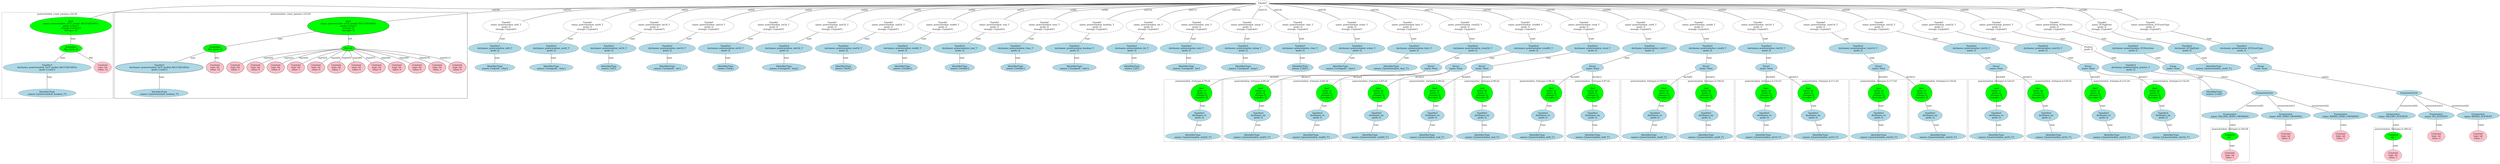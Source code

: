 strict graph "" {
	graph [bb="0,0,13454,1070.9"];
	node [label="\N"];
	subgraph cluster56 {
		graph [bb="6219,144.56,6527,552.63",
			label="powerwindow_rtwtypes.h:79:24",
			lheight=0.21,
			lp="6373,541.13",
			lwidth=2.44,
			style=dashed
		];
		58	[fillcolor=lightblue,
			height=0.74639,
			label="IdentifierType
names: ['powerwindow_real32_T']",
			pos="6373,179.43",
			style="filled,dashed",
			width=4.0462];
		57	[fillcolor=lightblue,
			height=1.041,
			label="TypeDecl
declname: re
quals: []",
			pos="6406,315.78",
			style="filled,dashed",
			width=1.7088];
		57 -- 58	[label=type,
			lp="6405,252.8",
			pos="6397.1,278.42 6391.5,255.73 6384.5,227.05 6379.4,206.59"];
		56	[fillcolor=green,
			height=1.6303,
			label="Decl
name: re
quals: []
storage: []
funcspec: []",
			pos="6418,462.94",
			style="filled,dashed",
			width=1.591];
		56 -- 57	[label=type,
			lp="6424,378.75",
			pos="6413.2,404.15 6411.8,387.07 6410.3,368.85 6409,353.5"];
	}
	subgraph cluster59 {
		graph [bb="6535,144.56,6843,552.63",
			label="powerwindow_rtwtypes.h:80:24",
			lheight=0.21,
			lp="6689,541.13",
			lwidth=2.44,
			style=dashed
		];
		61	[fillcolor=lightblue,
			height=0.74639,
			label="IdentifierType
names: ['powerwindow_real32_T']",
			pos="6689,179.43",
			style="filled,dashed",
			width=4.0462];
		60	[fillcolor=lightblue,
			height=1.041,
			label="TypeDecl
declname: im
quals: []",
			pos="6722,315.78",
			style="filled,dashed",
			width=1.8071];
		60 -- 61	[label=type,
			lp="6721,252.8",
			pos="6713.1,278.42 6707.5,255.73 6700.5,227.05 6695.4,206.59"];
		59	[fillcolor=green,
			height=1.6303,
			label="Decl
name: im
quals: []
storage: []
funcspec: []",
			pos="6734,462.94",
			style="filled,dashed",
			width=1.591];
		59 -- 60	[label=type,
			lp="6740,378.75",
			pos="6729.2,404.15 6727.8,387.07 6726.3,368.85 6725,353.5"];
	}
	subgraph cluster65 {
		graph [bb="6851,144.56,7159,552.63",
			label="powerwindow_rtwtypes.h:84:24",
			lheight=0.21,
			lp="7005,541.13",
			lwidth=2.44,
			style=dashed
		];
		67	[fillcolor=lightblue,
			height=0.74639,
			label="IdentifierType
names: ['powerwindow_real64_T']",
			pos="7005,179.43",
			style="filled,dashed",
			width=4.0462];
		66	[fillcolor=lightblue,
			height=1.041,
			label="TypeDecl
declname: re
quals: []",
			pos="7038,315.78",
			style="filled,dashed",
			width=1.7088];
		66 -- 67	[label=type,
			lp="7037,252.8",
			pos="7029.1,278.42 7023.5,255.73 7016.5,227.05 7011.4,206.59"];
		65	[fillcolor=green,
			height=1.6303,
			label="Decl
name: re
quals: []
storage: []
funcspec: []",
			pos="7088,462.94",
			style="filled,dashed",
			width=1.591];
		65 -- 66	[label=type,
			lp="7074,378.75",
			pos="7069.2,407.48 7062.9,389.13 7056,369.14 7050.3,352.61"];
	}
	subgraph cluster68 {
		graph [bb="7167,144.56,7475,552.63",
			label="powerwindow_rtwtypes.h:85:24",
			lheight=0.21,
			lp="7321,541.13",
			lwidth=2.44,
			style=dashed
		];
		70	[fillcolor=lightblue,
			height=0.74639,
			label="IdentifierType
names: ['powerwindow_real64_T']",
			pos="7321,179.43",
			style="filled,dashed",
			width=4.0462];
		69	[fillcolor=lightblue,
			height=1.041,
			label="TypeDecl
declname: im
quals: []",
			pos="7354,315.78",
			style="filled,dashed",
			width=1.8071];
		69 -- 70	[label=type,
			lp="7353,252.8",
			pos="7345.1,278.42 7339.5,255.73 7332.5,227.05 7327.4,206.59"];
		68	[fillcolor=green,
			height=1.6303,
			label="Decl
name: im
quals: []
storage: []
funcspec: []",
			pos="7404,462.94",
			style="filled,dashed",
			width=1.591];
		68 -- 69	[label=type,
			lp="7390,378.75",
			pos="7385.2,407.48 7378.9,389.13 7372,369.14 7366.3,352.61"];
	}
	subgraph cluster74 {
		graph [bb="7483,144.56,7771,552.63",
			label="powerwindow_rtwtypes.h:89:22",
			lheight=0.21,
			lp="7627,541.13",
			lwidth=2.44,
			style=dashed
		];
		76	[fillcolor=lightblue,
			height=0.74639,
			label="IdentifierType
names: ['powerwindow_real_T']",
			pos="7627,179.43",
			style="filled,dashed",
			width=3.7712];
		75	[fillcolor=lightblue,
			height=1.041,
			label="TypeDecl
declname: re
quals: []",
			pos="7657,315.78",
			style="filled,dashed",
			width=1.7088];
		75 -- 76	[label=type,
			lp="7657,252.8",
			pos="7648.9,278.42 7643.8,255.73 7637.4,227.05 7632.8,206.59"];
		74	[fillcolor=green,
			height=1.6303,
			label="Decl
name: re
quals: []
storage: []
funcspec: []",
			pos="7701,462.94",
			style="filled,dashed",
			width=1.591];
		74 -- 75	[label=type,
			lp="7690,378.75",
			pos="7684.2,406.65 7678.8,388.7 7672.9,369.25 7668,353.06"];
	}
	subgraph cluster77 {
		graph [bb="7779,144.56,8067,552.63",
			label="powerwindow_rtwtypes.h:90:22",
			lheight=0.21,
			lp="7923,541.13",
			lwidth=2.44,
			style=dashed
		];
		79	[fillcolor=lightblue,
			height=0.74639,
			label="IdentifierType
names: ['powerwindow_real_T']",
			pos="7923,179.43",
			style="filled,dashed",
			width=3.7712];
		78	[fillcolor=lightblue,
			height=1.041,
			label="TypeDecl
declname: im
quals: []",
			pos="7923,315.78",
			style="filled,dashed",
			width=1.8071];
		78 -- 79	[label=type,
			lp="7935,252.8",
			pos="7923,278.07 7923,255.38 7923,226.81 7923,206.45"];
		77	[fillcolor=green,
			height=1.6303,
			label="Decl
name: im
quals: []
storage: []
funcspec: []",
			pos="7923,462.94",
			style="filled,dashed",
			width=1.591];
		77 -- 78	[label=type,
			lp="7935,378.75",
			pos="7923,404.15 7923,387.07 7923,368.85 7923,353.5"];
	}
	subgraph cluster83 {
		graph [bb="8075,144.56,8363,552.63",
			label="powerwindow_rtwtypes.h:96:22",
			lheight=0.21,
			lp="8219,541.13",
			lwidth=2.44,
			style=dashed
		];
		85	[fillcolor=lightblue,
			height=0.74639,
			label="IdentifierType
names: ['powerwindow_int8_T']",
			pos="8219,179.43",
			style="filled,dashed",
			width=3.7909];
		84	[fillcolor=lightblue,
			height=1.041,
			label="TypeDecl
declname: re
quals: []",
			pos="8249,315.78",
			style="filled,dashed",
			width=1.7088];
		84 -- 85	[label=type,
			lp="8249,252.8",
			pos="8240.9,278.42 8235.8,255.73 8229.4,227.05 8224.8,206.59"];
		83	[fillcolor=green,
			height=1.6303,
			label="Decl
name: re
quals: []
storage: []
funcspec: []",
			pos="8293,462.94",
			style="filled,dashed",
			width=1.591];
		83 -- 84	[label=type,
			lp="8282,378.75",
			pos="8276.2,406.65 8270.8,388.7 8264.9,369.25 8260,353.06"];
	}
	subgraph cluster86 {
		graph [bb="8371,144.56,8659,552.63",
			label="powerwindow_rtwtypes.h:97:22",
			lheight=0.21,
			lp="8515,541.13",
			lwidth=2.44,
			style=dashed
		];
		88	[fillcolor=lightblue,
			height=0.74639,
			label="IdentifierType
names: ['powerwindow_int8_T']",
			pos="8515,179.43",
			style="filled,dashed",
			width=3.7909];
		87	[fillcolor=lightblue,
			height=1.041,
			label="TypeDecl
declname: im
quals: []",
			pos="8515,315.78",
			style="filled,dashed",
			width=1.8071];
		87 -- 88	[label=type,
			lp="8527,252.8",
			pos="8515,278.07 8515,255.38 8515,226.81 8515,206.45"];
		86	[fillcolor=green,
			height=1.6303,
			label="Decl
name: im
quals: []
storage: []
funcspec: []",
			pos="8515,462.94",
			style="filled,dashed",
			width=1.591];
		86 -- 87	[label=type,
			lp="8527,378.75",
			pos="8515,404.15 8515,387.07 8515,368.85 8515,353.5"];
	}
	subgraph cluster92 {
		graph [bb="8667,144.56,8965,552.63",
			label="powerwindow_rtwtypes.h:103:23",
			lheight=0.21,
			lp="8816,541.13",
			lwidth=2.54,
			style=dashed
		];
		94	[fillcolor=lightblue,
			height=0.74639,
			label="IdentifierType
names: ['powerwindow_uint8_T']",
			pos="8816,179.43",
			style="filled,dashed",
			width=3.9284];
		93	[fillcolor=lightblue,
			height=1.041,
			label="TypeDecl
declname: re
quals: []",
			pos="8847,315.78",
			style="filled,dashed",
			width=1.7088];
		93 -- 94	[label=type,
			lp="8847,252.8",
			pos="8838.6,278.42 8833.4,255.73 8826.8,227.05 8822,206.59"];
		92	[fillcolor=green,
			height=1.6303,
			label="Decl
name: re
quals: []
storage: []
funcspec: []",
			pos="8858,462.94",
			style="filled,dashed",
			width=1.591];
		92 -- 93	[label=type,
			lp="8865,378.75",
			pos="8853.6,404.15 8852.3,387.07 8850.9,368.85 8849.8,353.5"];
	}
	subgraph cluster95 {
		graph [bb="8973,144.56,9271,552.63",
			label="powerwindow_rtwtypes.h:104:23",
			lheight=0.21,
			lp="9122,541.13",
			lwidth=2.54,
			style=dashed
		];
		97	[fillcolor=lightblue,
			height=0.74639,
			label="IdentifierType
names: ['powerwindow_uint8_T']",
			pos="9122,179.43",
			style="filled,dashed",
			width=3.9284];
		96	[fillcolor=lightblue,
			height=1.041,
			label="TypeDecl
declname: im
quals: []",
			pos="9122,315.78",
			style="filled,dashed",
			width=1.8071];
		96 -- 97	[label=type,
			lp="9134,252.8",
			pos="9122,278.07 9122,255.38 9122,226.81 9122,206.45"];
		95	[fillcolor=green,
			height=1.6303,
			label="Decl
name: im
quals: []
storage: []
funcspec: []",
			pos="9122,462.94",
			style="filled,dashed",
			width=1.591];
		95 -- 96	[label=type,
			lp="9134,378.75",
			pos="9122,404.15 9122,387.07 9122,368.85 9122,353.5"];
	}
	subgraph cluster101 {
		graph [bb="9279,144.56,9577,552.63",
			label="powerwindow_rtwtypes.h:110:23",
			lheight=0.21,
			lp="9428,541.13",
			lwidth=2.54,
			style=dashed
		];
		103	[fillcolor=lightblue,
			height=0.74639,
			label="IdentifierType
names: ['powerwindow_int16_T']",
			pos="9428,179.43",
			style="filled,dashed",
			width=3.9284];
		102	[fillcolor=lightblue,
			height=1.041,
			label="TypeDecl
declname: re
quals: []",
			pos="9431,315.78",
			style="filled,dashed",
			width=1.7088];
		102 -- 103	[label=type,
			lp="9442,252.8",
			pos="9430.2,278.07 9429.7,255.38 9429,226.81 9428.6,206.45"];
		101	[fillcolor=green,
			height=1.6303,
			label="Decl
name: re
quals: []
storage: []
funcspec: []",
			pos="9435,462.94",
			style="filled,dashed",
			width=1.591];
		101 -- 102	[label=type,
			lp="9445,378.75",
			pos="9433.4,404.15 9432.9,387.07 9432.4,368.85 9432,353.5"];
	}
	subgraph cluster104 {
		graph [bb="9585,144.56,9883,552.63",
			label="powerwindow_rtwtypes.h:111:23",
			lheight=0.21,
			lp="9734,541.13",
			lwidth=2.54,
			style=dashed
		];
		106	[fillcolor=lightblue,
			height=0.74639,
			label="IdentifierType
names: ['powerwindow_int16_T']",
			pos="9734,179.43",
			style="filled,dashed",
			width=3.9284];
		105	[fillcolor=lightblue,
			height=1.041,
			label="TypeDecl
declname: im
quals: []",
			pos="9696,315.78",
			style="filled,dashed",
			width=1.8071];
		105 -- 106	[label=type,
			lp="9727,252.8",
			pos="9706.3,278.42 9712.7,255.73 9720.8,227.05 9726.6,206.59"];
		104	[fillcolor=green,
			height=1.6303,
			label="Decl
name: im
quals: []
storage: []
funcspec: []",
			pos="9671,462.94",
			style="filled,dashed",
			width=1.591];
		104 -- 105	[label=type,
			lp="9699,378.75",
			pos="9680.8,404.99 9683.8,387.67 9687,369.11 9689.7,353.5"];
	}
	subgraph cluster110 {
		graph [bb="9891,144.56,10199,552.63",
			label="powerwindow_rtwtypes.h:117:24",
			lheight=0.21,
			lp="10045,541.13",
			lwidth=2.54,
			style=dashed
		];
		112	[fillcolor=lightblue,
			height=0.74639,
			label="IdentifierType
names: ['powerwindow_uint16_T']",
			pos="10045,179.43",
			style="filled,dashed",
			width=4.0462];
		111	[fillcolor=lightblue,
			height=1.041,
			label="TypeDecl
declname: re
quals: []",
			pos="10045,315.78",
			style="filled,dashed",
			width=1.7088];
		111 -- 112	[label=type,
			lp="10057,252.8",
			pos="10045,278.07 10045,255.38 10045,226.81 10045,206.45"];
		110	[fillcolor=green,
			height=1.6303,
			label="Decl
name: re
quals: []
storage: []
funcspec: []",
			pos="10045,462.94",
			style="filled,dashed",
			width=1.591];
		110 -- 111	[label=type,
			lp="10057,378.75",
			pos="10045,404.15 10045,387.07 10045,368.85 10045,353.5"];
	}
	subgraph cluster113 {
		graph [bb="10207,144.56,10515,552.63",
			label="powerwindow_rtwtypes.h:118:24",
			lheight=0.21,
			lp="10361,541.13",
			lwidth=2.54,
			style=dashed
		];
		115	[fillcolor=lightblue,
			height=0.74639,
			label="IdentifierType
names: ['powerwindow_uint16_T']",
			pos="10361,179.43",
			style="filled,dashed",
			width=4.0462];
		114	[fillcolor=lightblue,
			height=1.041,
			label="TypeDecl
declname: im
quals: []",
			pos="10320,315.78",
			style="filled,dashed",
			width=1.8071];
		114 -- 115	[label=type,
			lp="10353,252.8",
			pos="10331,278.77 10338,255.92 10347,226.89 10353,206.31"];
		113	[fillcolor=green,
			height=1.6303,
			label="Decl
name: im
quals: []
storage: []
funcspec: []",
			pos="10276,462.94",
			style="filled,dashed",
			width=1.591];
		113 -- 114	[label=type,
			lp="10316,378.75",
			pos="10293,406.65 10298,388.7 10304,369.25 10309,353.06"];
	}
	subgraph cluster119 {
		graph [bb="10523,144.56,10821,552.63",
			label="powerwindow_rtwtypes.h:124:23",
			lheight=0.21,
			lp="10672,541.13",
			lwidth=2.54,
			style=dashed
		];
		121	[fillcolor=lightblue,
			height=0.74639,
			label="IdentifierType
names: ['powerwindow_int32_T']",
			pos="10672,179.43",
			style="filled,dashed",
			width=3.9284];
		120	[fillcolor=lightblue,
			height=1.041,
			label="TypeDecl
declname: re
quals: []",
			pos="10672,315.78",
			style="filled,dashed",
			width=1.7088];
		120 -- 121	[label=type,
			lp="10684,252.8",
			pos="10672,278.07 10672,255.38 10672,226.81 10672,206.45"];
		119	[fillcolor=green,
			height=1.6303,
			label="Decl
name: re
quals: []
storage: []
funcspec: []",
			pos="10672,462.94",
			style="filled,dashed",
			width=1.591];
		119 -- 120	[label=type,
			lp="10684,378.75",
			pos="10672,404.15 10672,387.07 10672,368.85 10672,353.5"];
	}
	subgraph cluster122 {
		graph [bb="10829,144.56,11127,552.63",
			label="powerwindow_rtwtypes.h:125:23",
			lheight=0.21,
			lp="10978,541.13",
			lwidth=2.54,
			style=dashed
		];
		124	[fillcolor=lightblue,
			height=0.74639,
			label="IdentifierType
names: ['powerwindow_int32_T']",
			pos="10978,179.43",
			style="filled,dashed",
			width=3.9284];
		123	[fillcolor=lightblue,
			height=1.041,
			label="TypeDecl
declname: im
quals: []",
			pos="10940,315.78",
			style="filled,dashed",
			width=1.8071];
		123 -- 124	[label=type,
			lp="10971,252.8",
			pos="10950,278.42 10957,255.73 10965,227.05 10971,206.59"];
		122	[fillcolor=green,
			height=1.6303,
			label="Decl
name: im
quals: []
storage: []
funcspec: []",
			pos="10898,462.94",
			style="filled,dashed",
			width=1.591];
		122 -- 123	[label=type,
			lp="10936,378.75",
			pos="10914,406.23 10919,388.32 10925,368.96 10930,352.85"];
	}
	subgraph cluster128 {
		graph [bb="11135,144.56,11443,552.63",
			label="powerwindow_rtwtypes.h:131:24",
			lheight=0.21,
			lp="11289,541.13",
			lwidth=2.54,
			style=dashed
		];
		130	[fillcolor=lightblue,
			height=0.74639,
			label="IdentifierType
names: ['powerwindow_uint32_T']",
			pos="11289,179.43",
			style="filled,dashed",
			width=4.0462];
		129	[fillcolor=lightblue,
			height=1.041,
			label="TypeDecl
declname: re
quals: []",
			pos="11264,315.78",
			style="filled,dashed",
			width=1.7088];
		129 -- 130	[label=type,
			lp="11289,252.8",
			pos="11271,278.42 11275,255.73 11280,227.05 11284,206.59"];
		128	[fillcolor=green,
			height=1.6303,
			label="Decl
name: re
quals: []
storage: []
funcspec: []",
			pos="11226,462.94",
			style="filled,dashed",
			width=1.591];
		128 -- 129	[label=type,
			lp="11262,378.75",
			pos="11241,405.82 11245,388.11 11250,369.01 11255,353.07"];
	}
	subgraph cluster131 {
		graph [bb="11451,144.56,11759,552.63",
			label="powerwindow_rtwtypes.h:132:24",
			lheight=0.21,
			lp="11605,541.13",
			lwidth=2.54,
			style=dashed
		];
		133	[fillcolor=lightblue,
			height=0.74639,
			label="IdentifierType
names: ['powerwindow_uint32_T']",
			pos="11605,179.43",
			style="filled,dashed",
			width=4.0462];
		132	[fillcolor=lightblue,
			height=1.041,
			label="TypeDecl
declname: im
quals: []",
			pos="11564,315.78",
			style="filled,dashed",
			width=1.8071];
		132 -- 133	[label=type,
			lp="11597,252.8",
			pos="11575,278.77 11582,255.92 11591,226.89 11597,206.31"];
		131	[fillcolor=green,
			height=1.6303,
			label="Decl
name: im
quals: []
storage: []
funcspec: []",
			pos="11520,462.94",
			style="filled,dashed",
			width=1.591];
		131 -- 132	[label=type,
			lp="11560,378.75",
			pos="11537,406.65 11542,388.7 11548,369.25 11553,353.06"];
	}
	subgraph cluster143 {
		graph [bb="11829,8,12028,237.3",
			label="powerwindow_rtwtypes.h:164:28",
			lheight=0.21,
			lp="11928,225.8",
			lwidth=2.54,
			style=dashed
		];
		144	[fillcolor=pink,
			height=1.041,
			label="Constant
type: int
value: 1",
			pos="11928,53.477",
			style="filled,dashed",
			width=1.2767];
		143	[fillcolor=green,
			height=0.74639,
			label="UnaryOp
op: -",
			pos="11928,179.43",
			style="filled,dashed",
			width=1.316];
		143 -- 144	[label=expr,
			lp="11940,116.45",
			pos="11928,152.45 11928,134.7 11928,110.92 11928,91.241"];
	}
	subgraph cluster157 {
		graph [bb="12755,8,12954,237.3",
			label="powerwindow_rtwtypes.h:180:22",
			lheight=0.21,
			lp="12854,225.8",
			lwidth=2.54,
			style=dashed
		];
		158	[fillcolor=pink,
			height=1.041,
			label="Constant
type: int
value: 1",
			pos="12854,53.477",
			style="filled,dashed",
			width=1.2767];
		157	[fillcolor=green,
			height=0.74639,
			label="UnaryOp
op: -",
			pos="12854,179.43",
			style="filled,dashed",
			width=1.316];
		157 -- 158	[label=expr,
			lp="12866,116.45",
			pos="12854,152.45 12854,134.7 12854,110.92 12854,91.241"];
	}
	subgraph cluster163 {
		graph [bb="8,428.07,603,993.92",
			label="powerwindow_const_params.c:22:36",
			lheight=0.21,
			lp="305.5,982.42",
			lwidth=2.83,
			style=dashed
		];
		166	[fillcolor=lightblue,
			height=0.74639,
			label="IdentifierType
names: ['powerwindow_boolean_T']",
			pos="249,462.94",
			style="filled,dashed",
			width=4.223];
		165	[fillcolor=lightblue,
			height=1.041,
			label="TypeDecl
declname: powerwindow_rtCP_pooled_6bUUQf1tASYw
quals: ['const']",
			pos="249,631.11",
			style="filled,dashed",
			width=6.4818];
		165 -- 166	[label=type,
			lp="261,568.13",
			pos="249,593.23 249,561.87 249,517.63 249,489.88"];
		164	[fillcolor=green,
			height=0.74639,
			label="ArrayDecl
dim_quals: []",
			pos="377,757.06",
			style="filled,dashed",
			width=1.7678];
		164 -- 165	[label=type,
			lp="333,694.09",
			pos="352.32,732.16 333.58,714.01 307.49,688.75 286.22,668.15"];
		167	[fillcolor=pink,
			height=1.041,
			label="Constant
type: int
value: 12",
			pos="548,631.11",
			style="filled,dashed",
			width=1.316];
		164 -- 167	[label=dim,
			lp="484,694.09",
			pos="408.36,733.33 438.16,711.73 482.85,679.34 513.6,657.04"];
		163	[fillcolor=green,
			height=1.6303,
			label="Decl
name: powerwindow_rtCP_pooled_6bUUQf1tASYw
quals: ['const']
storage: ['extern']
funcspec: []",
			pos="377,904.23",
			style="filled,dashed",
			width=6.0497];
		163 -- 164	[label=type,
			lp="389,820.04",
			pos="377,845.44 377,824.25 377,801.3 377,784.24"];
	}
	subgraph cluster168 {
		graph [bb="611,428.07,2526,993.92",
			label="powerwindow_const_params.c:23:29",
			lheight=0.21,
			lp="1568.5,982.42",
			lwidth=2.83
		];
		171	[fillcolor=lightblue,
			height=0.74639,
			label="IdentifierType
names: ['powerwindow_boolean_T']",
			pos="852,462.94",
			style="filled,dashed",
			width=4.223];
		170	[fillcolor=lightblue,
			height=1.041,
			label="TypeDecl
declname: powerwindow_rtCP_pooled_6bUUQf1tASYw
quals: ['const']",
			pos="852,631.11",
			style=filled,
			width=6.4818];
		170 -- 171	[label=type,
			lp="864,568.13",
			pos="852,593.23 852,561.87 852,517.63 852,489.88"];
		169	[fillcolor=green,
			height=0.74639,
			label="ArrayDecl
dim_quals: []",
			pos="1151,757.06",
			style=filled,
			width=1.7678];
		169 -- 170	[label=type,
			lp="1032,694.09",
			pos="1106.6,737.64 1061.3,718.86 989.92,689.28 934.27,666.22"];
		172	[fillcolor=pink,
			height=1.041,
			label="Constant
type: int
value: 12",
			pos="1151,631.11",
			style=filled,
			width=1.316];
		169 -- 172	[label=dim,
			lp="1162,694.09",
			pos="1151,730.08 1151,712.33 1151,688.56 1151,668.87"];
		168	[fillcolor=green,
			height=1.6303,
			label="Decl
name: powerwindow_rtCP_pooled_6bUUQf1tASYw
quals: ['const']
storage: []
funcspec: []",
			pos="1882,904.23",
			style=filled,
			width=6.0497];
		168 -- 169	[label=type,
			lp="1507,820.04",
			pos="1708.3,868.74 1546.2,836.54 1313.7,790.38 1207.7,769.32"];
		173	[fillcolor=green,
			height=0.5,
			label=InitList,
			pos="1882,757.06",
			style=filled,
			width=1.011];
		168 -- 173	[label=init,
			lp="1891.5,820.04",
			pos="1882,845.44 1882,820.3 1882,792.68 1882,775.36"];
		174	[fillcolor=pink,
			height=1.041,
			label="Constant
type: int
value: 1",
			pos="1262,631.11",
			style=filled,
			width=1.2767];
		173 -- 174	[label="exprs[0]",
			lp="1445,694.09",
			pos="1845.8,754.08 1767.7,749.3 1577.7,734.97 1422,701.59 1374.2,691.33 1361.2,689.65 1317,668.59 1309.9,665.18 1302.6,660.96 1295.7,\
656.62"];
		175	[fillcolor=pink,
			height=1.041,
			label="Constant
type: int
value: 0",
			pos="1372,631.11",
			style=filled,
			width=1.2767];
		173 -- 175	[label="exprs[1]",
			lp="1555,694.09",
			pos="1846.6,752.34 1783.1,745.25 1645.6,728.13 1532,701.59 1484.4,690.46 1471.2,689.65 1427,668.59 1419.9,665.18 1412.6,660.96 1405.7,\
656.62"];
		176	[fillcolor=pink,
			height=1.041,
			label="Constant
type: int
value: 0",
			pos="1482,631.11",
			style=filled,
			width=1.2767];
		173 -- 176	[label="exprs[2]",
			lp="1642,694.09",
			pos="1846.8,752.04 1782.5,743.65 1642.8,720.57 1537,668.59 1530,665.15 1522.8,660.97 1516.1,656.67"];
		177	[fillcolor=pink,
			height=1.041,
			label="Constant
type: int
value: 1",
			pos="1592,631.11",
			style=filled,
			width=1.2767];
		173 -- 177	[label="exprs[3]",
			lp="1739,694.09",
			pos="1850.8,747.51 1804.6,734.2 1716,706.09 1647,668.59 1640.2,664.87 1633.1,660.55 1626.3,656.22"];
		178	[fillcolor=pink,
			height=1.041,
			label="Constant
type: int
value: 0",
			pos="1702,631.11",
			style=filled,
			width=1.2767];
		173 -- 178	[label="exprs[4]",
			lp="1816,694.09",
			pos="1858.9,742.81 1840.7,732.15 1814.8,716.54 1793,701.59 1773,687.88 1751.4,671.46 1734.3,658.02"];
		179	[fillcolor=pink,
			height=1.041,
			label="Constant
type: int
value: 1",
			pos="1812,631.11",
			style=filled,
			width=1.2767];
		173 -- 179	[label="exprs[5]",
			lp="1873,694.09",
			pos="1872.1,739.45 1865.7,728.7 1857.2,714.37 1850,701.59 1843.4,689.99 1836.4,677.2 1830.2,665.8"];
		180	[fillcolor=pink,
			height=1.041,
			label="Constant
type: int
value: 0",
			pos="1922,631.11",
			style=filled,
			width=1.2767];
		173 -- 180	[label="exprs[6]",
			lp="1928,694.09",
			pos="1887.5,739.09 1893.4,720.72 1903,690.92 1910.6,667.42"];
		181	[fillcolor=pink,
			height=1.041,
			label="Constant
type: int
value: 0",
			pos="2032,631.11",
			style=filled,
			width=1.2767];
		173 -- 181	[label="exprs[7]",
			lp="1996,694.09",
			pos="1901.9,741.98 1916.8,731.25 1937.5,715.94 1955,701.59 1971,688.44 1988.2,673.09 2002.2,660.16"];
		182	[fillcolor=pink,
			height=1.041,
			label="Constant
type: int
value: 0",
			pos="2142,631.11",
			style=filled,
			width=1.2767];
		173 -- 182	[label="exprs[8]",
			lp="2078,694.09",
			pos="1910.7,745.99 1939.5,735.67 1984.8,718.75 2023,701.59 2052.2,688.47 2059.4,684.79 2087,668.59 2093.7,664.64 2100.7,660.22 2107.5,\
655.85"];
		183	[fillcolor=pink,
			height=1.041,
			label="Constant
type: int
value: 0",
			pos="2252,631.11",
			style=filled,
			width=1.2767];
		173 -- 183	[label="exprs[9]",
			lp="2180,694.09",
			pos="1916.7,750.95 1976.5,741.18 2101.6,716.43 2197,668.59 2204,665.09 2211.1,660.88 2217.8,656.58"];
		184	[fillcolor=pink,
			height=1.041,
			label="Constant
type: int
value: 1",
			pos="2362,631.11",
			style=filled,
			width=1.2767];
		173 -- 184	[label="exprs[10]",
			lp="2291,694.09",
			pos="1918.3,754.58 1994.3,750.23 2173.7,733.35 2307,668.59 2314.1,665.13 2321.4,660.89 2328.2,656.54"];
		185	[fillcolor=pink,
			height=1.041,
			label="Constant
type: int
value: 0",
			pos="2472,631.11",
			style=filled,
			width=1.2767];
		173 -- 185	[label="exprs[11]",
			lp="2402,694.09",
			pos="1918,754.13 1993.5,749.52 2173.8,735.63 2321,701.59 2365,691.42 2376.5,688.55 2417,668.59 2424,665.14 2431.1,660.95 2437.9,656.66"];
	}
	4	[fillcolor=lightblue,
		height=0.74639,
		label="IdentifierType
names: ['signed', 'char']",
		pos="2673,631.11",
		style="filled,dashed",
		width=2.8088];
	3	[fillcolor=lightblue,
		height=1.041,
		label="TypeDecl
declname: powerwindow_int8_T
quals: []",
		pos="2673,757.06",
		style="filled,dashed",
		width=3.8694];
	3 -- 4	[label=type,
		lp="2685,694.09",
		pos="2673,719.54 2673,699.83 2673,675.97 2673,658.15"];
	2	[fillcolor=white,
		height=1.3356,
		label="Typedef
name: powerwindow_int8_T
quals: []
storage: ['typedef']",
		pos="2674,904.23",
		style="filled,dashed",
		width=3.4177];
	2 -- 3	[label=type,
		lp="2686,820.04",
		pos="2673.7,856.1 2673.5,836.23 2673.4,813.45 2673.3,794.85"];
	1	[fillcolor=white,
		height=0.5,
		label=FileAST,
		pos="6768,1052.9",
		style="filled,dashed",
		width=1.1374];
	1 -- 163	[label="ext[30]",
		lp="2624,1009.4",
		pos="6727,1051.6 6409.4,1049.3 4310.1,1033.9 2604,1016.9 2160.2,1012.5 1042.8,1077.6 607,993.92 565.5,985.95 521.79,970.93 483.75,955.49"];
	1 -- 168	[label="ext[31]",
		lp="3060,1009.4",
		pos="6727,1051.7 6371.8,1050.2 3810.1,1038.3 3040,1016.9 2818.5,1010.8 2762.7,1013.8 2542,993.92 2381.5,979.46 2200.1,954.46 2068.2,934.68"];
	1 -- 2	[label="ext[0]",
		lp="3437.5,1009.4",
		pos="6727.1,1051.8 6393,1050.4 4109.4,1040.5 3421,1016.9 3245.3,1010.9 3199.8,1020.6 3026,993.92 2938,980.4 2840,954.8 2769.7,934.56"];
	5	[fillcolor=white,
		height=1.3356,
		label="Typedef
name: powerwindow_uint8_T
quals: []
storage: ['typedef']",
		pos="3163,904.23",
		style="filled,dashed",
		width=3.5552];
	1 -- 5	[label="ext[1]",
		lp="3756.5,1009.4",
		pos="6726.8,1051.8 6410.2,1050.6 4359.9,1042.1 3740,1016.9 3593.1,1011 3553.9,1024.2 3410,993.92 3353.5,982.04 3292.4,960.18 3245.1,941.14"];
	8	[fillcolor=white,
		height=1.3356,
		label="Typedef
name: powerwindow_int16_T
quals: []
storage: ['typedef']",
		pos="3547,904.23",
		style="filled,dashed",
		width=3.5552];
	1 -- 8	[label="ext[2]",
		lp="4064.5,1009.4",
		pos="6726.8,1051.7 6429.1,1050.4 4602.1,1041.1 4048,1016.9 3910.4,1010.9 3872.3,1028.5 3739,993.92 3696.7,982.96 3652.2,963.03 3616.8,\
944.83"];
	11	[fillcolor=white,
		height=1.3356,
		label="Typedef
name: powerwindow_uint16_T
quals: []
storage: ['typedef']",
		pos="3881,904.23",
		style="filled,dashed",
		width=3.6927];
	1 -- 11	[label="ext[3]",
		lp="4346.5,1009.4",
		pos="6726.7,1051.7 6446.8,1050.2 4823.9,1040.8 4330,1016.9 4205.7,1010.9 4170.5,1028.5 4051,993.92 4014.1,983.24 3975.9,964.14 3945,946.4"];
	14	[fillcolor=white,
		height=1.3356,
		label="Typedef
name: powerwindow_int32_T
quals: []
storage: ['typedef']",
		pos="4188,904.23",
		style="filled,dashed",
		width=3.5552];
	1 -- 14	[label="ext[4]",
		lp="4642.5,1009.4",
		pos="6726.8,1051.6 6467.5,1049.6 5057.2,1037.7 4626,1016.9 4498.2,1010.8 4461,1032.4 4339,993.92 4306.1,983.54 4272.7,964.93 4245.7,947.43"];
	17	[fillcolor=white,
		height=1.3356,
		label="Typedef
name: powerwindow_uint32_T
quals: []
storage: ['typedef']",
		pos="4481,904.23",
		style="filled,dashed",
		width=3.6927];
	1 -- 17	[label="ext[5]",
		lp="4921.5,1009.4",
		pos="6727,1052.1 6527.1,1053 5634.7,1054.3 4905,1016.9 4782.5,1010.7 4746.8,1031.4 4630,993.92 4597.7,983.58 4565.1,965.2 4538.6,947.85"];
	20	[fillcolor=white,
		height=1.3356,
		label="Typedef
name: powerwindow_real32_T
quals: []
storage: ['typedef']",
		pos="4771,904.23",
		style="filled,dashed",
		width=3.673];
	1 -- 20	[label="ext[6]",
		lp="5210.5,1009.4",
		pos="6726.9,1051.9 6546.1,1051.7 5803,1048.8 5194,1016.9 5069.7,1010.4 5033.2,1032.7 4915,993.92 4883.8,983.66 4852.3,965.41 4826.8,948.11"];
	23	[fillcolor=white,
		height=1.3356,
		label="Typedef
name: powerwindow_real64_T
quals: []
storage: ['typedef']",
		pos="5056,904.23",
		style="filled,dashed",
		width=3.673];
	1 -- 23	[label="ext[7]",
		lp="5469.5,1009.4",
		pos="6727.1,1051.8 6565.2,1051 5954.6,1046.4 5453,1016.9 5340.3,1010.3 5307.1,1029.6 5200,993.92 5168.8,983.53 5137.3,965.26 5111.8,947.99"];
	26	[fillcolor=white,
		height=1.3356,
		label="Typedef
name: powerwindow_real_T
quals: []
storage: ['typedef']",
		pos="5331,904.23",
		style="filled,dashed",
		width=3.398];
	1 -- 26	[label="ext[8]",
		lp="5752.5,1009.4",
		pos="6727.2,1051.3 6588.2,1048.9 6121.2,1039.7 5736,1016.9 5614.4,1009.7 5577.9,1034.3 5463,993.92 5433.8,983.67 5404.9,965.41 5381.6,\
948.12"];
	29	[fillcolor=white,
		height=1.3356,
		label="Typedef
name: powerwindow_time_T
quals: []
storage: ['typedef']",
		pos="5598,904.23",
		style="filled,dashed",
		width=3.4963];
	1 -- 29	[label="ext[9]",
		lp="5921.5,1009.4",
		pos="6727.1,1050.9 6546.6,1046.5 5827.2,1026.7 5732,993.92 5702.5,983.75 5673.1,965.5 5649.5,948.19"];
	32	[fillcolor=white,
		height=1.3356,
		label="Typedef
name: powerwindow_boolean_T
quals: []
storage: ['typedef']",
		pos="5880,904.23",
		style="filled,dashed",
		width=3.8498];
	1 -- 32	[label="ext[10]",
		lp="6152,1009.4",
		pos="6726.8,1051.3 6591.1,1048.7 6159.4,1037.1 6028,993.92 5996.3,983.49 5964.1,965.32 5937.9,948.13"];
	35	[fillcolor=white,
		height=1.3356,
		label="Typedef
name: powerwindow_int_T
quals: []
storage: ['typedef']",
		pos="6155,904.23",
		style="filled,dashed",
		width=3.2802];
	1 -- 35	[label="ext[11]",
		lp="6404,1009.4",
		pos="6727.5,1049.6 6626.1,1043.5 6363.4,1024.9 6282,993.92 6254.1,983.29 6226.5,965.2 6204.2,948.12"];
	38	[fillcolor=white,
		height=1.3356,
		label="Typedef
name: powerwindow_uint_T
quals: []
storage: ['typedef']",
		pos="6414,904.23",
		style="filled,dashed",
		width=3.4177];
	1 -- 38	[label="ext[12]",
		lp="6625,1009.4",
		pos="6729.8,1046 6684.5,1038 6607.4,1021.6 6546,993.92 6518.8,981.66 6491.1,963.96 6468.1,947.59"];
	41	[fillcolor=white,
		height=1.3356,
		label="Typedef
name: powerwindow_ulong_T
quals: []
storage: ['typedef']",
		pos="6685,904.23",
		style="filled,dashed",
		width=3.6141];
	1 -- 41	[label="ext[13]",
		lp="6768,1009.4",
		pos="6758.6,1035.4 6747.2,1015.1 6727.3,980.06 6711.1,951.41"];
	44	[fillcolor=white,
		height=1.3356,
		label="Typedef
name: powerwindow_char_T
quals: []
storage: ['typedef']",
		pos="6958,904.23",
		style="filled,dashed",
		width=3.457];
	1 -- 44	[label="ext[14]",
		lp="6850,1009.4",
		pos="6787.6,1036.8 6814.6,1015.9 6864.4,977.52 6903.2,947.57"];
	47	[fillcolor=white,
		height=1.3356,
		label="Typedef
name: powerwindow_uchar_T
quals: []
storage: ['typedef']",
		pos="7246,904.23",
		style="filled,dashed",
		width=3.5945];
	1 -- 47	[label="ext[15]",
		lp="7086,1009.4",
		pos="6808.2,1049.1 6870.4,1043.8 6993.1,1029.5 7091,993.92 7123.5,982.11 7157.1,963.76 7184.7,946.81"];
	50	[fillcolor=white,
		height=1.3356,
		label="Typedef
name: powerwindow_byte_T
quals: []
storage: ['typedef']",
		pos="7542,904.23",
		style="filled,dashed",
		width=3.457];
	1 -- 50	[label="ext[16]",
		lp="7367,1009.4",
		pos="6808.8,1050.3 6928.3,1045.2 7276,1027.7 7384,993.92 7418.5,983.14 7453.9,964.14 7482.4,946.49"];
	53	[fillcolor=white,
		height=1.3356,
		label="Typedef
name: powerwindow_creal32_T
quals: []
storage: ['typedef']",
		pos="7849,904.23",
		style="filled,dashed",
		width=3.7909];
	1 -- 53	[label="ext[17]",
		lp="7655,1009.4",
		pos="6808.9,1051.6 6963.2,1050 7508.8,1041 7675,993.92 7712.7,983.24 7751.8,964.15 7783.3,946.4"];
	62	[fillcolor=white,
		height=1.3356,
		label="Typedef
name: powerwindow_creal64_T
quals: []
storage: ['typedef']",
		pos="8169,904.23",
		style="filled,dashed",
		width=3.7909];
	1 -- 62	[label="ext[18]",
		lp="7966,1009.4",
		pos="6808.8,1051.1 7008.4,1046.7 7877.8,1026.2 7994,993.92 8031.9,983.39 8071.2,964.31 8103,946.53"];
	71	[fillcolor=white,
		height=1.3356,
		label="Typedef
name: powerwindow_creal_T
quals: []
storage: ['typedef']",
		pos="8481,904.23",
		style="filled,dashed",
		width=3.5159];
	1 -- 71	[label="ext[19]",
		lp="8303,1009.4",
		pos="6808.9,1051.4 6963.4,1049.2 7526.6,1040 7990,1016.9 8134.2,1009.7 8175.2,1033.8 8314,993.92 8350.6,983.41 8388.3,964.22 8418.6,946.37"];
	80	[fillcolor=white,
		height=1.3356,
		label="Typedef
name: powerwindow_cint8_T
quals: []
storage: ['typedef']",
		pos="8784,904.23",
		style="filled,dashed",
		width=3.5355];
	1 -- 80	[label="ext[20]",
		lp="8603,1009.4",
		pos="6809,1051.9 6988.6,1051.4 7724.1,1047.6 8327,1016.9 8456.1,1010.4 8492.9,1030.1 8617,993.92 8653.6,983.26 8691.3,964.05 8721.6,946.23"];
	89	[fillcolor=white,
		height=1.3356,
		label="Typedef
name: powerwindow_cuint8_T
quals: []
storage: ['typedef']",
		pos="9093,904.23",
		style="filled,dashed",
		width=3.673];
	1 -- 89	[label="ext[21]",
		lp="8905,1009.4",
		pos="6808.9,1052.1 7008.4,1052.5 7898.7,1052.3 8627,1016.9 8757.5,1010.6 8794.3,1029.5 8920,993.92 8957.7,983.25 8996.7,964.04 9028.2,\
946.22"];
	98	[fillcolor=white,
		height=1.3356,
		label="Typedef
name: powerwindow_cint16_T
quals: []
storage: ['typedef']",
		pos="9407,904.23",
		style="filled,dashed",
		width=3.673];
	1 -- 98	[label="ext[22]",
		lp="9218,1009.4",
		pos="6809.2,1052.2 7027.9,1053.2 8074.4,1056 8929,1016.9 9064.8,1010.7 9103.1,1030.8 9234,993.92 9271.7,983.31 9310.7,964.1 9342.2,946.27"];
	107	[fillcolor=white,
		height=1.3356,
		label="Typedef
name: powerwindow_cuint16_T
quals: []
storage: ['typedef']",
		pos="9871,904.23",
		style="filled,dashed",
		width=3.8105];
	1 -- 107	[label="ext[23]",
		lp="9517,1009.4",
		pos="6809,1051.7 7090.4,1050 8740.2,1039.3 9242,1016.9 9378.2,1010.8 9413.6,1017.2 9548,993.92 9624.4,980.7 9708.7,957.21 9772.1,937.73"];
	116	[fillcolor=white,
		height=1.3356,
		label="Typedef
name: powerwindow_cint32_T
quals: []
storage: ['typedef']",
		pos="10295,904.23",
		style="filled,dashed",
		width=3.673];
	1 -- 116	[label="ext[24]",
		lp="9979,1009.4",
		pos="6809.1,1052 7061.6,1052 8427.5,1050.8 9541,1016.9 9752.7,1010.5 9808.6,1031.5 10017,993.92 10082,982.22 10152,959.53 10206,940.03"];
	125	[fillcolor=white,
		height=1.3356,
		label="Typedef
name: powerwindow_cuint32_T
quals: []
storage: ['typedef']",
		pos="10651,904.23",
		style="filled,dashed",
		width=3.8105];
	1 -- 125	[label="ext[25]",
		lp="10414,1009.4",
		pos="6809.1,1051.7 7137.4,1050 9338.6,1038.1 10003,1016.9 10196,1010.8 10248,1036.4 10436,993.92 10484,983.15 10534,962.75 10574,944.23"];
	134	[fillcolor=white,
		height=1.3356,
		label="Typedef
name: powerwindow_pointer_T
quals: []
storage: ['typedef']",
		pos="10975,904.23",
		style="filled,dashed",
		width=3.7516];
	1 -- 134	[label="ext[26]",
		lp="10782,1009.4",
		pos="6808.9,1051.8 7160.7,1051.1 9680.5,1044.8 10438,1016.9 10598,1011 10643,1035.5 10797,993.92 10836,983.46 10876,964.15 10909,946.22"];
	138	[fillcolor=white,
		height=1.3356,
		label="Typedef
name: powerwindow_ZCDirection
quals: []
storage: ['typedef']",
		pos="11381,904.23",
		style="filled,dashed",
		width=4.0462];
	1 -- 138	[label="ext[27]",
		lp="11094,1009.4",
		pos="6809.1,1051.9 7181.2,1052 9969.8,1051.2 10806,1016.9 10945,1011.2 10982,1021.6 11119,993.92 11177,982.07 11241,960.83 11291,942.11"];
	149	[fillcolor=white,
		height=1.3356,
		label="Typedef
name: ZCSigState
quals: []
storage: ['typedef']",
		pos="11681,904.23",
		style="filled,dashed",
		width=2.2981];
	1 -- 149	[label="ext[28]",
		lp="11526,1009.4",
		pos="6808.9,1051.9 7195.7,1051.2 10214,1045.4 11118,1016.9 11304,1011.1 11358,1049.3 11536,993.92 11571,983.13 11605,962.23 11632,943.43"];
	152	[fillcolor=white,
		height=1.3356,
		label="Typedef
name: powerwindow_ZCEventType
quals: []
storage: ['typedef']",
		pos="12092,904.23",
		style="filled,dashed",
		width=4.223];
	1 -- 152	[label="ext[29]",
		lp="11747,1009.4",
		pos="6809.2,1051.9 7247.5,1051.2 11050,1044.5 11550,1016.9 11649,1011.4 11675,1012.4 11773,993.92 11845,980.22 11925,957.98 11987,939.21"];
	6	[fillcolor=lightblue,
		height=1.041,
		label="TypeDecl
declname: powerwindow_uint8_T
quals: []",
		pos="2974,757.06",
		style="filled,dashed",
		width=3.9873];
	5 -- 6	[label=type,
		lp="3075,820.04",
		pos="3107.6,860.66 3079.5,839.07 3045.8,813.19 3019.3,792.82"];
	9	[fillcolor=lightblue,
		height=1.041,
		label="TypeDecl
declname: powerwindow_int16_T
quals: []",
		pos="3279,757.06",
		style="filled,dashed",
		width=3.9873];
	8 -- 9	[label=type,
		lp="3417,820.04",
		pos="3475.2,864.33 3433,841.48 3380.3,812.92 3340.1,791.16"];
	12	[fillcolor=lightblue,
		height=1.041,
		label="TypeDecl
declname: powerwindow_uint16_T
quals: []",
		pos="3589,757.06",
		style="filled,dashed",
		width=4.1248];
	11 -- 12	[label=type,
		lp="3739,820.04",
		pos="3803.9,864.9 3757.4,841.8 3698.9,812.69 3654.6,790.7"];
	15	[fillcolor=lightblue,
		height=1.041,
		label="TypeDecl
declname: powerwindow_int32_T
quals: []",
		pos="3899,757.06",
		style="filled,dashed",
		width=3.9873];
	14 -- 15	[label=type,
		lp="4047,820.04",
		pos="4112.4,865.28 4066.3,842.09 4007.9,812.75 3963.8,790.62"];
	18	[fillcolor=lightblue,
		height=1.041,
		label="TypeDecl
declname: powerwindow_uint32_T
quals: []",
		pos="4209,757.06",
		style="filled,dashed",
		width=4.1248];
	17 -- 18	[label=type,
		lp="4349,820.04",
		pos="4407.4,863.95 4364.8,841.19 4311.7,812.86 4271.1,791.23"];
	21	[fillcolor=lightblue,
		height=1.041,
		label="TypeDecl
declname: powerwindow_real32_T
quals: []",
		pos="4523,757.06",
		style="filled,dashed",
		width=4.1051];
	20 -- 21	[label=type,
		lp="4652,820.04",
		pos="4702.2,862.99 4664,840.58 4616.9,813.01 4580.6,791.76"];
	24	[fillcolor=lightblue,
		height=1.041,
		label="TypeDecl
declname: powerwindow_real64_T
quals: []",
		pos="4837,757.06",
		style="filled,dashed",
		width=4.1051];
	23 -- 24	[label=type,
		lp="4952,820.04",
		pos="4993.5,861.82 4960.4,839.87 4920.2,813.21 4888.8,792.42"];
	27	[fillcolor=lightblue,
		height=1.041,
		label="TypeDecl
declname: powerwindow_real_T
quals: []",
		pos="5141,757.06",
		style="filled,dashed",
		width=3.8498];
	26 -- 27	[label=type,
		lp="5243,820.04",
		pos="5276,861.24 5247.5,839.47 5213.2,813.2 5186.2,792.62"];
	30	[fillcolor=lightblue,
		height=1.041,
		label="TypeDecl
declname: powerwindow_time_T
quals: []",
		pos="5439,757.06",
		style="filled,dashed",
		width=3.9284];
	29 -- 30	[label=type,
		lp="5526,820.04",
		pos="5550.3,859.67 5527.1,838.46 5499.5,813.29 5477.6,793.31"];
	33	[fillcolor=lightblue,
		height=1.041,
		label="TypeDecl
declname: powerwindow_boolean_T
quals: []",
		pos="5753,757.06",
		style="filled,dashed",
		width=4.2819];
	32 -- 33	[label=type,
		lp="5825,820.04",
		pos="5840.5,858.09 5822.5,837.45 5801.4,813.34 5784.4,793.96"];
	36	[fillcolor=lightblue,
		height=1.041,
		label="TypeDecl
declname: powerwindow_int_T
quals: []",
		pos="6059,757.06",
		style="filled,dashed",
		width=3.732];
	35 -- 36	[label=type,
		lp="6117,820.04",
		pos="6124.9,857.7 6111.4,837.24 6095.6,813.44 6082.9,794.23"];
	39	[fillcolor=lightblue,
		height=1.041,
		label="TypeDecl
declname: powerwindow_uint_T
quals: []",
		pos="6351,757.06",
		style="filled,dashed",
		width=3.8694];
	38 -- 39	[label=type,
		lp="6393,820.04",
		pos="6393.7,856.5 6385,836.44 6375,813.35 6366.8,794.58"];
	42	[fillcolor=lightblue,
		height=1.041,
		label="TypeDecl
declname: powerwindow_ulong_T
quals: []",
		pos="6654,757.06",
		style="filled,dashed",
		width=4.0462];
	41 -- 42	[label=type,
		lp="6681,820.04",
		pos="6674.9,856.1 6670.7,836.23 6665.8,813.45 6661.9,794.85"];
	45	[fillcolor=lightblue,
		height=1.041,
		label="TypeDecl
declname: powerwindow_char_T
quals: []",
		pos="6958,757.06",
		style="filled,dashed",
		width=3.9087];
	44 -- 45	[label=type,
		lp="6970,820.04",
		pos="6958,856.1 6958,836.23 6958,813.45 6958,794.85"];
	48	[fillcolor=lightblue,
		height=1.041,
		label="TypeDecl
declname: powerwindow_uchar_T
quals: []",
		pos="7262,757.06",
		style="filled,dashed",
		width=4.0462];
	47 -- 48	[label=type,
		lp="7268,820.04",
		pos="7251.2,856.1 7253.4,836.23 7255.9,813.45 7257.9,794.85"];
	51	[fillcolor=lightblue,
		height=1.041,
		label="TypeDecl
declname: powerwindow_byte_T
quals: []",
		pos="7566,757.06",
		style="filled,dashed",
		width=3.9087];
	50 -- 51	[label=type,
		lp="7569,820.04",
		pos="7549.8,856.1 7553.1,836.23 7556.8,813.45 7559.9,794.85"];
	54	[fillcolor=lightblue,
		height=1.041,
		label="TypeDecl
declname: powerwindow_creal32_T
quals: []",
		pos="7877,757.06",
		style="filled,dashed",
		width=4.223];
	53 -- 54	[label=type,
		lp="7879,820.04",
		pos="7858.1,856.1 7861.9,836.23 7866.3,813.45 7869.9,794.85"];
	63	[fillcolor=lightblue,
		height=1.041,
		label="TypeDecl
declname: powerwindow_creal64_T
quals: []",
		pos="8199,757.06",
		style="filled,dashed",
		width=4.223];
	62 -- 63	[label=type,
		lp="8200,820.04",
		pos="8178.7,856.1 8182.8,836.23 8187.6,813.45 8191.4,794.85"];
	72	[fillcolor=lightblue,
		height=1.041,
		label="TypeDecl
declname: powerwindow_creal_T
quals: []",
		pos="8512,757.06",
		style="filled,dashed",
		width=3.9677];
	71 -- 72	[label=type,
		lp="8513,820.04",
		pos="8491.1,856.1 8495.3,836.23 8500.2,813.45 8504.1,794.85"];
	81	[fillcolor=lightblue,
		height=1.041,
		label="TypeDecl
declname: powerwindow_cint8_T
quals: []",
		pos="8816,757.06",
		style="filled,dashed",
		width=3.9873];
	80 -- 81	[label=type,
		lp="8816,820.04",
		pos="8794.4,856.1 8798.8,836.23 8803.8,813.45 8807.9,794.85"];
	90	[fillcolor=lightblue,
		height=1.041,
		label="TypeDecl
declname: powerwindow_cuint8_T
quals: []",
		pos="9125,757.06",
		style="filled,dashed",
		width=4.1051];
	89 -- 90	[label=type,
		lp="9125,820.04",
		pos="9103.4,856.1 9107.8,836.23 9112.8,813.45 9116.9,794.85"];
	99	[fillcolor=lightblue,
		height=1.041,
		label="TypeDecl
declname: powerwindow_cint16_T
quals: []",
		pos="9439,757.06",
		style="filled,dashed",
		width=4.1051];
	98 -- 99	[label=type,
		lp="9439,820.04",
		pos="9417.4,856.1 9421.8,836.23 9426.8,813.45 9430.9,794.85"];
	108	[fillcolor=lightblue,
		height=1.041,
		label="TypeDecl
declname: powerwindow_cuint16_T
quals: []",
		pos="9936,757.06",
		style="filled,dashed",
		width=4.2426];
	107 -- 108	[label=type,
		lp="9924,820.04",
		pos="9891.9,856.5 9900.9,836.44 9911.2,813.35 9919.6,794.58"];
	117	[fillcolor=lightblue,
		height=1.041,
		label="TypeDecl
declname: powerwindow_cint32_T
quals: []",
		pos="10543,757.06",
		style="filled,dashed",
		width=4.1051];
	116 -- 117	[label=type,
		lp="10461,820.04",
		pos="10364,862.99 10402,840.58 10449,813.01 10485,791.76"];
	126	[fillcolor=lightblue,
		height=1.041,
		label="TypeDecl
declname: powerwindow_cuint32_T
quals: []",
		pos="10874,757.06",
		style="filled,dashed",
		width=4.2426];
	125 -- 126	[label=type,
		lp="10802,820.04",
		pos="10715,861.63 10749,839.68 10789,813.07 10821,792.33"];
	135	[fillcolor=white,
		height=0.74639,
		label="PtrDecl
quals: []",
		pos="11220,757.06",
		style="filled,dashed",
		width=1.2178];
	134 -- 135	[label=type,
		lp="11139,820.04",
		pos="11044,862.6 11091,834.25 11153,797.77 11189,776.25"];
	139	[fillcolor=lightblue,
		height=1.041,
		label="TypeDecl
declname: powerwindow_ZCDirection
quals: []",
		pos="11509,757.06",
		style="filled,dashed",
		width=4.498];
	138 -- 139	[label=type,
		lp="11473,820.04",
		pos="11421,857.7 11439,837.24 11460,813.44 11477,794.23"];
	150	[fillcolor=lightblue,
		height=1.041,
		label="TypeDecl
declname: ZCSigState
quals: []",
		pos="11820,757.06",
		style="filled,dashed",
		width=2.7302];
	149 -- 150	[label=type,
		lp="11780,820.04",
		pos="11721,861.63 11742,839.85 11767,813.48 11787,792.8"];
	153	[fillcolor=lightblue,
		height=1.041,
		label="TypeDecl
declname: powerwindow_ZCEventType
quals: []",
		pos="12447,757.06",
		style="filled,dashed",
		width=4.6551];
	152 -- 153	[label=type,
		lp="12324,820.04",
		pos="12184,865.66 12241,842.26 12314,812.48 12368,790.19"];
	7	[fillcolor=lightblue,
		height=0.74639,
		label="IdentifierType
names: ['unsigned', 'char']",
		pos="2974,631.11",
		style="filled,dashed",
		width=3.0838];
	6 -- 7	[label=type,
		lp="2986,694.09",
		pos="2974,719.54 2974,699.83 2974,675.97 2974,658.15"];
	10	[fillcolor=lightblue,
		height=0.74639,
		label="IdentifierType
names: ['int']",
		pos="3279,631.11",
		style="filled,dashed",
		width=1.8463];
	9 -- 10	[label=type,
		lp="3291,694.09",
		pos="3279,719.54 3279,699.83 3279,675.97 3279,658.15"];
	13	[fillcolor=lightblue,
		height=0.74639,
		label="IdentifierType
names: ['unsigned', 'int']",
		pos="3589,631.11",
		style="filled,dashed",
		width=2.907];
	12 -- 13	[label=type,
		lp="3601,694.09",
		pos="3589,719.54 3589,699.83 3589,675.97 3589,658.15"];
	16	[fillcolor=lightblue,
		height=0.74639,
		label="IdentifierType
names: ['long']",
		pos="3899,631.11",
		style="filled,dashed",
		width=1.9053];
	15 -- 16	[label=type,
		lp="3911,694.09",
		pos="3899,719.54 3899,699.83 3899,675.97 3899,658.15"];
	19	[fillcolor=lightblue,
		height=0.74639,
		label="IdentifierType
names: ['unsigned', 'long']",
		pos="4209,631.11",
		style="filled,dashed",
		width=3.1034];
	18 -- 19	[label=type,
		lp="4221,694.09",
		pos="4209,719.54 4209,699.83 4209,675.97 4209,658.15"];
	22	[fillcolor=lightblue,
		height=0.74639,
		label="IdentifierType
names: ['float']",
		pos="4523,631.11",
		style="filled,dashed",
		width=1.9053];
	21 -- 22	[label=type,
		lp="4535,694.09",
		pos="4523,719.54 4523,699.83 4523,675.97 4523,658.15"];
	25	[fillcolor=lightblue,
		height=0.74639,
		label="IdentifierType
names: ['double']",
		pos="4837,631.11",
		style="filled,dashed",
		width=2.1606];
	24 -- 25	[label=type,
		lp="4849,694.09",
		pos="4837,719.54 4837,699.83 4837,675.97 4837,658.15"];
	28	[fillcolor=lightblue,
		height=0.74639,
		label="IdentifierType
names: ['double']",
		pos="5141,631.11",
		style="filled,dashed",
		width=2.1606];
	27 -- 28	[label=type,
		lp="5153,694.09",
		pos="5141,719.54 5141,699.83 5141,675.97 5141,658.15"];
	31	[fillcolor=lightblue,
		height=0.74639,
		label="IdentifierType
names: ['double']",
		pos="5439,631.11",
		style="filled,dashed",
		width=2.1606];
	30 -- 31	[label=type,
		lp="5451,694.09",
		pos="5439,719.54 5439,699.83 5439,675.97 5439,658.15"];
	34	[fillcolor=lightblue,
		height=0.74639,
		label="IdentifierType
names: ['unsigned', 'char']",
		pos="5753,631.11",
		style="filled,dashed",
		width=3.0838];
	33 -- 34	[label=type,
		lp="5765,694.09",
		pos="5753,719.54 5753,699.83 5753,675.97 5753,658.15"];
	37	[fillcolor=lightblue,
		height=0.74639,
		label="IdentifierType
names: ['int']",
		pos="6059,631.11",
		style="filled,dashed",
		width=1.8463];
	36 -- 37	[label=type,
		lp="6071,694.09",
		pos="6059,719.54 6059,699.83 6059,675.97 6059,658.15"];
	40	[fillcolor=lightblue,
		height=0.74639,
		label="IdentifierType
names: ['unsigned', 'int']",
		pos="6351,631.11",
		style="filled,dashed",
		width=2.907];
	39 -- 40	[label=type,
		lp="6363,694.09",
		pos="6351,719.54 6351,699.83 6351,675.97 6351,658.15"];
	43	[fillcolor=lightblue,
		height=0.74639,
		label="IdentifierType
names: ['unsigned', 'long']",
		pos="6654,631.11",
		style="filled,dashed",
		width=3.1034];
	42 -- 43	[label=type,
		lp="6666,694.09",
		pos="6654,719.54 6654,699.83 6654,675.97 6654,658.15"];
	46	[fillcolor=lightblue,
		height=0.74639,
		label="IdentifierType
names: ['char']",
		pos="6958,631.11",
		style="filled,dashed",
		width=1.8856];
	45 -- 46	[label=type,
		lp="6970,694.09",
		pos="6958,719.54 6958,699.83 6958,675.97 6958,658.15"];
	49	[fillcolor=lightblue,
		height=0.74639,
		label="IdentifierType
names: ['unsigned', 'char']",
		pos="7162,631.11",
		style="filled,dashed",
		width=3.0838];
	48 -- 49	[label=type,
		lp="7230,694.09",
		pos="7233.1,720.21 7216.9,700.19 7197.2,675.72 7182.6,657.65"];
	52	[fillcolor=lightblue,
		height=0.74639,
		label="IdentifierType
names: ['powerwindow_char_T']",
		pos="7429,631.11",
		style="filled,dashed",
		width=3.8302];
	51 -- 52	[label=type,
		lp="7518,694.09",
		pos="7527.1,720.87 7504.8,700.69 7477.3,675.81 7457.1,657.53"];
	55	[fillcolor=lightblue,
		height=0.74639,
		label="Struct
name: None",
		pos="7644,631.11",
		style="filled,dashed",
		width=1.6303];
	54 -- 55	[label=type,
		lp="7783,694.09",
		pos="7813.4,722.83 7782.5,706.57 7744.7,686.66 7711,668.59 7701.2,663.33 7690.6,657.6 7680.8,652.27"];
	64	[fillcolor=lightblue,
		height=0.74639,
		label="Struct
name: None",
		pos="7779,631.11",
		style="filled,dashed",
		width=1.6303];
	63 -- 64	[label=type,
		lp="7975,694.09",
		pos="8089.9,730.8 8006.1,710.95 7897.9,684.15 7855,668.59 7842.2,663.94 7828.7,657.86 7816.6,651.99"];
	73	[fillcolor=lightblue,
		height=0.74639,
		label="Struct
name: None",
		pos="7923,631.11",
		style="filled,dashed",
		width=1.6303];
	72 -- 73	[label=type,
		lp="8277,694.09",
		pos="8409.5,730.91 8393,727.01 8376,723.11 8360,719.59 8222.3,689.29 8059.2,657.79 7976.6,642.16"];
	82	[fillcolor=lightblue,
		height=0.74639,
		label="Struct
name: None",
		pos="8515,631.11",
		style="filled,dashed",
		width=1.6303];
	81 -- 82	[label=type,
		lp="8696,694.09",
		pos="8740.8,725.1 8683,701.3 8605.2,669.26 8557.7,649.68"];
	91	[fillcolor=lightblue,
		height=0.74639,
		label="Struct
name: None",
		pos="9122,631.11",
		style="filled,dashed",
		width=1.6303];
	90 -- 91	[label=type,
		lp="9136,694.09",
		pos="9124.1,719.54 9123.6,699.83 9123.1,675.97 9122.6,658.15"];
	100	[fillcolor=lightblue,
		height=0.74639,
		label="Struct
name: None",
		pos="9439,631.11",
		style="filled,dashed",
		width=1.6303];
	99 -- 100	[label=type,
		lp="9451,694.09",
		pos="9439,719.54 9439,699.83 9439,675.97 9439,658.15"];
	109	[fillcolor=lightblue,
		height=0.74639,
		label="Struct
name: None",
		pos="10045,631.11",
		style="filled,dashed",
		width=1.6303];
	108 -- 109	[label=type,
		lp="10010,694.09",
		pos="9967.5,720.21 9985.5,699.76 10008,674.67 10024,656.5"];
	118	[fillcolor=lightblue,
		height=0.74639,
		label="Struct
name: None",
		pos="10672,631.11",
		style="filled,dashed",
		width=1.6303];
	117 -- 118	[label=type,
		lp="10628,694.09",
		pos="10580,720.54 10602,699.8 10628,674.18 10647,655.87"];
	127	[fillcolor=lightblue,
		height=0.74639,
		label="Struct
name: None",
		pos="11146,631.11",
		style="filled,dashed",
		width=1.6303];
	126 -- 127	[label=type,
		lp="11039,694.09",
		pos="10945,723.82 10996,700.58 11063,670.03 11105,650.72"];
	136	[fillcolor=lightblue,
		height=1.041,
		label="TypeDecl
declname: powerwindow_pointer_T
quals: []",
		pos="11374,631.11",
		style="filled,dashed",
		width=4.2034];
	135 -- 136	[label=type,
		lp="11319,694.09",
		pos="11246,735.32 11269,716.78 11303,689.23 11330,667.26"];
	140	[fillcolor=lightblue,
		height=0.74639,
		label="Enum
name: None",
		pos="11602,631.11",
		style="filled,dashed",
		width=1.6303];
	139 -- 140	[label=type,
		lp="11574,694.09",
		pos="11536,719.88 11551,699.58 11570,674.8 11584,656.75"];
	151	[fillcolor=lightblue,
		height=0.74639,
		label="IdentifierType
names: ['powerwindow_uint8_T']",
		pos="11820,631.11",
		style="filled,dashed",
		width=3.9284];
	150 -- 151	[label=type,
		lp="11832,694.09",
		pos="11820,719.54 11820,699.83 11820,675.97 11820,658.15"];
	154	[fillcolor=lightblue,
		height=0.74639,
		label="Enum
name: None",
		pos="12690,631.11",
		style="filled,dashed",
		width=1.6303];
	153 -- 154	[label=type,
		lp="12596,694.09",
		pos="12513,722.52 12557,699.79 12615,670.55 12652,651.57"];
	55 -- 56	[label="decls[0]",
		lp="6852,568.13",
		pos="7611.4,608.64 7600.6,602.62 7588.2,596.85 7576,593.63 7495.8,572.46 6912.8,579.81 6830,575.63 6696.9,568.91 6655.2,600.97 6531,552.63 \
6504,542.14 6478.3,522.95 6458.2,505.09"];
	55 -- 59	[label="decls[1]",
		lp="6988,568.13",
		pos="7611.4,608.76 7600.5,602.75 7588.1,596.95 7576,593.63 7419.5,550.88 6998.1,611.65 6847,552.63 6820.1,542.11 6794.3,522.91 6774.2,\
505.06"];
	64 -- 65	[label="decls[0]",
		lp="7273,568.13",
		pos="7746.1,608.57 7735.6,602.71 7723.7,597.04 7712,593.63 7594.5,559.45 7271.8,608.56 7163,552.63 7145.4,543.6 7130.3,528.48 7118.4,\
513.27"];
	64 -- 68	[label="decls[1]",
		lp="7556,568.13",
		pos="7745.2,608.95 7734.9,603.24 7723.3,597.57 7712,593.63 7612.7,558.93 7570.2,605.02 7479,552.63 7462,542.89 7447.2,527.8 7435.2,512.81"];
	73 -- 74	[label="decls[0]",
		lp="7836,568.13",
		pos="7884.1,610.73 7843.5,590.34 7784.3,560.17 7775,552.63 7760.2,540.67 7746.2,525.37 7734.4,510.86"];
	73 -- 77	[label="decls[1]",
		lp="7945,568.13",
		pos="7923,604.15 7923,582.15 7923,549.8 7923,521.71"];
	82 -- 83	[label="decls[0]",
		lp="8419,568.13",
		pos="8471.5,612.8 8440.5,599.21 8398.8,578.31 8367,552.63 8352.2,540.67 8338.2,525.37 8326.4,510.86"];
	82 -- 86	[label="decls[1]",
		lp="8537,568.13",
		pos="8515,604.15 8515,582.15 8515,549.8 8515,521.71"];
	91 -- 92	[label="decls[0]",
		lp="9028,568.13",
		pos="9080.5,611.91 9049,597.44 9005.1,575.82 8969,552.63 8945.5,537.49 8921,518.34 8901,501.72"];
	91 -- 95	[label="decls[1]",
		lp="9144,568.13",
		pos="9122,604.15 9122,582.15 9122,549.8 9122,521.71"];
	100 -- 101	[label="decls[0]",
		lp="9460,568.13",
		pos="9438.4,604.15 9437.8,582.15 9437.1,549.8 9436.4,521.71"];
	100 -- 104	[label="decls[1]",
		lp="9589,568.13",
		pos="9479.7,611.7 9509.1,597.5 9549.1,576.33 9581,552.63 9599.1,539.16 9617.3,522.17 9632.4,506.68"];
	109 -- 110	[label="decls[0]",
		lp="10067,568.13",
		pos="10045,604.15 10045,582.15 10045,549.8 10045,521.71"];
	109 -- 113	[label="decls[1]",
		lp="10214,568.13",
		pos="10090,613.85 10124,600.58 10169,579.63 10203,552.63 10218,541.01 10231,525.96 10243,511.57"];
	118 -- 119	[label="decls[0]",
		lp="10694,568.13",
		pos="10672,604.15 10672,582.15 10672,549.8 10672,521.71"];
	118 -- 122	[label="decls[1]",
		lp="10836,568.13",
		pos="10716,613.43 10749,600.01 10792,579.07 10825,552.63 10840,540.91 10853,525.84 10865,511.46"];
	127 -- 128	[label="decls[0]",
		lp="11201,568.13",
		pos="11158,604.51 11170,581.02 11187,545.51 11201,516.06"];
	127 -- 131	[label="decls[1]",
		lp="11454,568.13",
		pos="11180,609.15 11191,603.38 11202,597.62 11214,593.63 11313,559.24 11356,605.62 11447,552.63 11464,542.99 11478,528.1 11489,513.26"];
	137	[fillcolor=lightblue,
		height=0.74639,
		label="IdentifierType
names: ['void']",
		pos="11836,462.94",
		style="filled,dashed",
		width=1.9053];
	136 -- 137	[label=type,
		lp="11760,568.13",
		pos="11482,604.79 11499,600.92 11517,597.07 11534,593.63 11635,573.03 11674,604.87 11763,552.63 11789,537.62 11809,510.04 11822,489.61"];
	142	[fillcolor=lightblue,
		height=0.74639,
		label="Enumerator
name: FALLING_ZERO_CROSSING",
		pos="11928,315.78",
		style="filled,dashed",
		width=4.4587];
	142 -- 143	[label=value,
		lp="11943,252.8",
		pos="11928,288.87 11928,265.24 11928,230.47 11928,206.71"];
	141	[fillcolor=lightblue,
		height=0.5,
		label=EnumeratorList,
		pos="12111,462.94",
		style="filled,dashed",
		width=1.8415];
	141 -- 142	[label="enumerators[0]",
		lp="12057,378.75",
		pos="12090,445.57 12059,420.44 11998,372.12 11960,342.34"];
	145	[fillcolor=lightblue,
		height=0.74639,
		label="Enumerator
name: ANY_ZERO_CROSSING",
		pos="12247,315.78",
		style="filled,dashed",
		width=3.8891];
	141 -- 145	[label="enumerators[1]",
		lp="12238,378.75",
		pos="12127,445.29 12150,420.12 12195,372.17 12223,342.49"];
	147	[fillcolor=lightblue,
		height=0.74639,
		label="Enumerator
name: RISING_ZERO_CROSSING",
		pos="12557,315.78",
		style="filled,dashed",
		width=4.223];
	141 -- 147	[label="enumerators[2]",
		lp="12430,378.75",
		pos="12152,448.68 12228,423.9 12392,370.33 12487,339.63"];
	146	[fillcolor=pink,
		height=1.041,
		label="Constant
type: int
value: 0",
		pos="12247,179.43",
		style="filled,dashed",
		width=1.2767];
	145 -- 146	[label=value,
		lp="12262,252.8",
		pos="12247,288.87 12247,268.44 12247,239.68 12247,216.92"];
	148	[fillcolor=pink,
		height=1.041,
		label="Constant
type: int
value: 1",
		pos="12557,179.43",
		style="filled,dashed",
		width=1.2767];
	147 -- 148	[label=value,
		lp="12572,252.8",
		pos="12557,288.87 12557,268.44 12557,239.68 12557,216.92"];
	140 -- 141	[label=values,
		lp="11884,568.13",
		pos="11636,609.1 11647,603.33 11658,597.58 11670,593.63 11677,591.41 11907,554.63 11914,552.63 11977,533.62 12045,499.32 12083,479.41"];
	156	[fillcolor=lightblue,
		height=0.74639,
		label="Enumerator
name: FALLING_ZCEVENT",
		pos="12854,315.78",
		style="filled,dashed",
		width=3.5355];
	156 -- 157	[label=value,
		lp="12869,252.8",
		pos="12854,288.87 12854,265.24 12854,230.47 12854,206.71"];
	155	[fillcolor=lightblue,
		height=0.5,
		label=EnumeratorList,
		pos="12942,462.94",
		style="filled,dashed",
		width=1.8415];
	155 -- 156	[label="enumerators[0]",
		lp="12937,378.75",
		pos="12932,445.01 12916,419.8 12888,372.22 12870,342.64"];
	159	[fillcolor=lightblue,
		height=0.74639,
		label="Enumerator
name: NO_ZCEVENT",
		pos="13100,315.78",
		style="filled,dashed",
		width=2.7891];
	155 -- 159	[label="enumerators[1]",
		lp="13081,378.75",
		pos="12960,445.57 12987,420.29 13040,371.55 13073,341.82"];
	161	[fillcolor=lightblue,
		height=0.74639,
		label="Enumerator
name: RISING_ZCEVENT",
		pos="13336,315.78",
		style="filled,dashed",
		width=3.2802];
	155 -- 161	[label="enumerators[2]",
		lp="13227,378.75",
		pos="12980,448.02 13048,422.8 13193,369.33 13276,339"];
	160	[fillcolor=pink,
		height=1.041,
		label="Constant
type: int
value: 0",
		pos="13100,179.43",
		style="filled,dashed",
		width=1.2767];
	159 -- 160	[label=value,
		lp="13115,252.8",
		pos="13100,288.87 13100,268.44 13100,239.68 13100,216.92"];
	162	[fillcolor=pink,
		height=1.041,
		label="Constant
type: int
value: 1",
		pos="13336,179.43",
		style="filled,dashed",
		width=1.2767];
	161 -- 162	[label=value,
		lp="13351,252.8",
		pos="13336,288.87 13336,268.44 13336,239.68 13336,216.92"];
	154 -- 155	[label=values,
		lp="12810,568.13",
		pos="12723,608.56 12774,574.66 12873,509.68 12918,479.75"];
}
